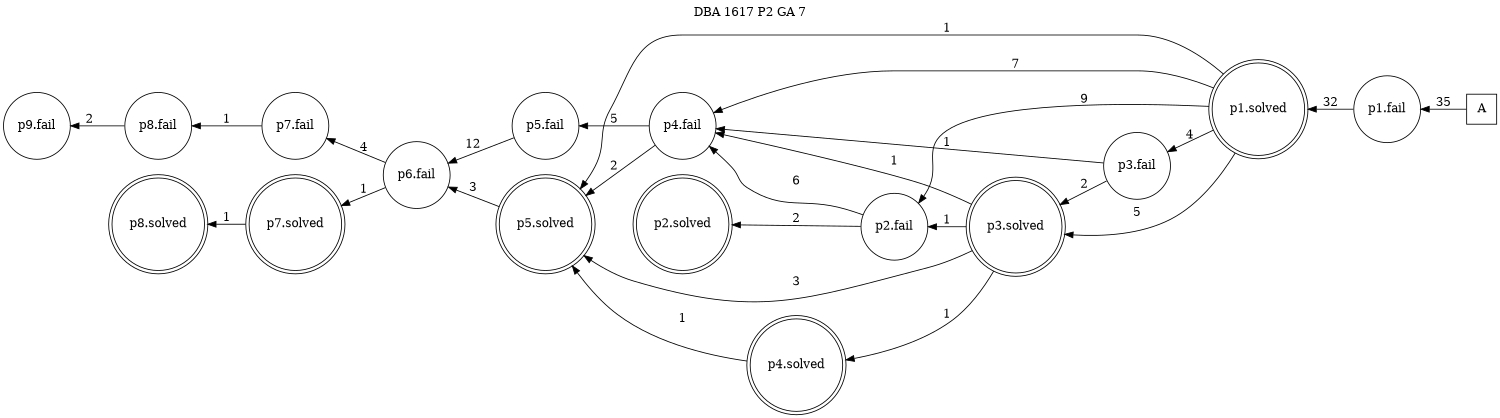 digraph DBA_1617_P2_GA_7_GOOD {
labelloc="tl"
label= " DBA 1617 P2 GA 7 "
rankdir="RL";
graph [ size=" 10 , 10 !"]

"A" [shape="square" label="A"]
"p1.fail" [shape="circle" label="p1.fail"]
"p1.solved" [shape="doublecircle" label="p1.solved"]
"p2.fail" [shape="circle" label="p2.fail"]
"p3.fail" [shape="circle" label="p3.fail"]
"p3.solved" [shape="doublecircle" label="p3.solved"]
"p4.fail" [shape="circle" label="p4.fail"]
"p5.fail" [shape="circle" label="p5.fail"]
"p6.fail" [shape="circle" label="p6.fail"]
"p7.fail" [shape="circle" label="p7.fail"]
"p5.solved" [shape="doublecircle" label="p5.solved"]
"p8.fail" [shape="circle" label="p8.fail"]
"p9.fail" [shape="circle" label="p9.fail"]
"p2.solved" [shape="doublecircle" label="p2.solved"]
"p4.solved" [shape="doublecircle" label="p4.solved"]
"p7.solved" [shape="doublecircle" label="p7.solved"]
"p8.solved" [shape="doublecircle" label="p8.solved"]
"A" -> "p1.fail" [ label=35]
"p1.fail" -> "p1.solved" [ label=32]
"p1.solved" -> "p2.fail" [ label=9]
"p1.solved" -> "p3.fail" [ label=4]
"p1.solved" -> "p3.solved" [ label=5]
"p1.solved" -> "p4.fail" [ label=7]
"p1.solved" -> "p5.solved" [ label=1]
"p2.fail" -> "p4.fail" [ label=6]
"p2.fail" -> "p2.solved" [ label=2]
"p3.fail" -> "p3.solved" [ label=2]
"p3.fail" -> "p4.fail" [ label=1]
"p3.solved" -> "p2.fail" [ label=1]
"p3.solved" -> "p4.fail" [ label=1]
"p3.solved" -> "p5.solved" [ label=3]
"p3.solved" -> "p4.solved" [ label=1]
"p4.fail" -> "p5.fail" [ label=5]
"p4.fail" -> "p5.solved" [ label=2]
"p5.fail" -> "p6.fail" [ label=12]
"p6.fail" -> "p7.fail" [ label=4]
"p6.fail" -> "p7.solved" [ label=1]
"p7.fail" -> "p8.fail" [ label=1]
"p5.solved" -> "p6.fail" [ label=3]
"p8.fail" -> "p9.fail" [ label=2]
"p4.solved" -> "p5.solved" [ label=1]
"p7.solved" -> "p8.solved" [ label=1]
}
